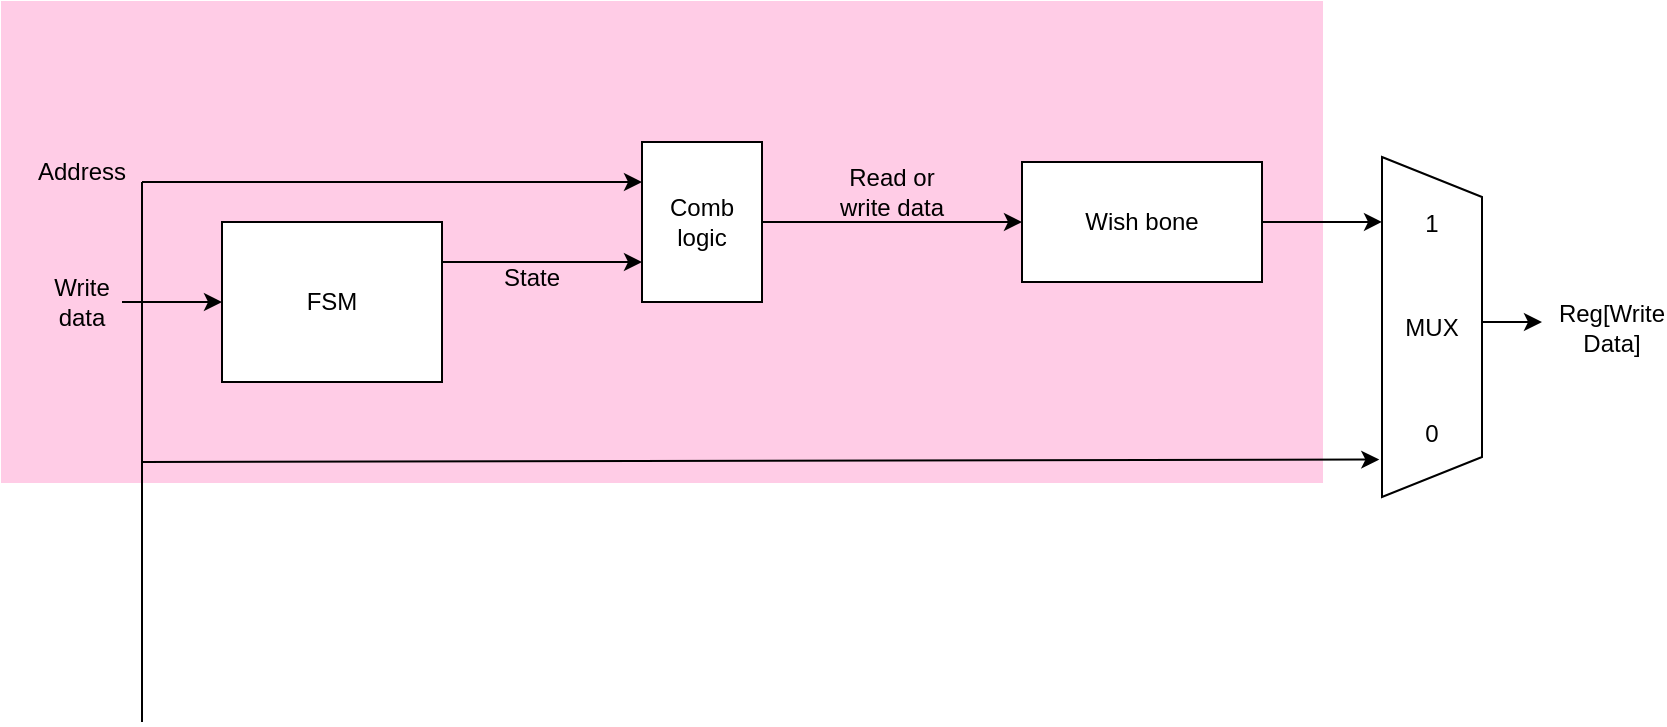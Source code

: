 <mxfile version="24.5.5" type="github">
  <diagram name="Page-1" id="md8SmpztBAXeXUs2XrLH">
    <mxGraphModel dx="1229" dy="497" grid="1" gridSize="10" guides="1" tooltips="1" connect="1" arrows="1" fold="1" page="1" pageScale="1" pageWidth="850" pageHeight="1100" math="0" shadow="0">
      <root>
        <mxCell id="0" />
        <mxCell id="1" parent="0" />
        <mxCell id="D04FGHXcS4jqbybdASdp-13" value="" style="rounded=0;whiteSpace=wrap;html=1;fillColor=#FFCCE6;strokeColor=#FFCCE6;" vertex="1" parent="1">
          <mxGeometry x="50" y="410" width="660" height="240" as="geometry" />
        </mxCell>
        <mxCell id="S8ehygpVV9xDFGkFOboY-1" value="FSM" style="rounded=0;whiteSpace=wrap;html=1;" parent="1" vertex="1">
          <mxGeometry x="160" y="520" width="110" height="80" as="geometry" />
        </mxCell>
        <mxCell id="S8ehygpVV9xDFGkFOboY-2" value="" style="endArrow=classic;html=1;rounded=0;" parent="1" edge="1">
          <mxGeometry width="50" height="50" relative="1" as="geometry">
            <mxPoint x="110" y="560" as="sourcePoint" />
            <mxPoint x="160" y="560" as="targetPoint" />
          </mxGeometry>
        </mxCell>
        <mxCell id="S8ehygpVV9xDFGkFOboY-3" value="&lt;p style=&quot;line-height: 120%;&quot;&gt;Write data&lt;/p&gt;" style="text;html=1;align=center;verticalAlign=middle;whiteSpace=wrap;rounded=0;" parent="1" vertex="1">
          <mxGeometry x="70" y="545" width="40" height="30" as="geometry" />
        </mxCell>
        <mxCell id="D04FGHXcS4jqbybdASdp-1" value="&lt;div&gt;Comb&lt;/div&gt;&lt;div&gt;logic&lt;/div&gt;" style="rounded=0;whiteSpace=wrap;html=1;" vertex="1" parent="1">
          <mxGeometry x="370" y="480" width="60" height="80" as="geometry" />
        </mxCell>
        <mxCell id="D04FGHXcS4jqbybdASdp-2" value="" style="endArrow=classic;html=1;rounded=0;entryX=0;entryY=0.75;entryDx=0;entryDy=0;" edge="1" parent="1" target="D04FGHXcS4jqbybdASdp-1">
          <mxGeometry width="50" height="50" relative="1" as="geometry">
            <mxPoint x="270" y="540" as="sourcePoint" />
            <mxPoint x="320" y="490" as="targetPoint" />
          </mxGeometry>
        </mxCell>
        <mxCell id="D04FGHXcS4jqbybdASdp-3" value="" style="endArrow=classic;html=1;rounded=0;entryX=0;entryY=0.25;entryDx=0;entryDy=0;" edge="1" parent="1" target="D04FGHXcS4jqbybdASdp-1">
          <mxGeometry width="50" height="50" relative="1" as="geometry">
            <mxPoint x="120" y="500" as="sourcePoint" />
            <mxPoint x="260" y="450" as="targetPoint" />
          </mxGeometry>
        </mxCell>
        <mxCell id="D04FGHXcS4jqbybdASdp-4" value="Address" style="text;html=1;align=center;verticalAlign=middle;whiteSpace=wrap;rounded=0;" vertex="1" parent="1">
          <mxGeometry x="60" y="480" width="60" height="30" as="geometry" />
        </mxCell>
        <mxCell id="D04FGHXcS4jqbybdASdp-5" value="State" style="text;html=1;align=center;verticalAlign=middle;whiteSpace=wrap;rounded=0;" vertex="1" parent="1">
          <mxGeometry x="290" y="535" width="50" height="25" as="geometry" />
        </mxCell>
        <mxCell id="D04FGHXcS4jqbybdASdp-6" value="" style="endArrow=classic;html=1;rounded=0;" edge="1" parent="1">
          <mxGeometry width="50" height="50" relative="1" as="geometry">
            <mxPoint x="430" y="520" as="sourcePoint" />
            <mxPoint x="560" y="520" as="targetPoint" />
          </mxGeometry>
        </mxCell>
        <mxCell id="D04FGHXcS4jqbybdASdp-7" value="Wish bone" style="rounded=0;whiteSpace=wrap;html=1;" vertex="1" parent="1">
          <mxGeometry x="560" y="490" width="120" height="60" as="geometry" />
        </mxCell>
        <mxCell id="D04FGHXcS4jqbybdASdp-8" value="" style="shape=trapezoid;perimeter=trapezoidPerimeter;whiteSpace=wrap;html=1;fixedSize=1;rotation=90;" vertex="1" parent="1">
          <mxGeometry x="680" y="547.5" width="170" height="50" as="geometry" />
        </mxCell>
        <mxCell id="D04FGHXcS4jqbybdASdp-9" value="" style="endArrow=classic;html=1;rounded=0;entryX=0.191;entryY=1;entryDx=0;entryDy=0;entryPerimeter=0;" edge="1" parent="1" target="D04FGHXcS4jqbybdASdp-8">
          <mxGeometry width="50" height="50" relative="1" as="geometry">
            <mxPoint x="680" y="520" as="sourcePoint" />
            <mxPoint x="730" y="520" as="targetPoint" />
          </mxGeometry>
        </mxCell>
        <mxCell id="D04FGHXcS4jqbybdASdp-10" value="&lt;p style=&quot;line-height: 120%;&quot;&gt;Read or write data&lt;/p&gt;" style="text;html=1;align=center;verticalAlign=middle;whiteSpace=wrap;rounded=0;" vertex="1" parent="1">
          <mxGeometry x="460" y="490" width="70" height="30" as="geometry" />
        </mxCell>
        <mxCell id="D04FGHXcS4jqbybdASdp-11" value="&lt;p style=&quot;line-height: 120%;&quot;&gt;1&lt;/p&gt;&lt;p style=&quot;line-height: 120%;&quot;&gt;&lt;span style=&quot;background-color: initial;&quot;&gt;&lt;br&gt;&lt;/span&gt;&lt;/p&gt;&lt;p style=&quot;line-height: 120%;&quot;&gt;&lt;span style=&quot;background-color: initial;&quot;&gt;MUX&lt;/span&gt;&lt;br&gt;&lt;/p&gt;&lt;p style=&quot;line-height: 120%;&quot;&gt;&lt;span style=&quot;background-color: initial;&quot;&gt;&lt;br&gt;&lt;/span&gt;&lt;/p&gt;&lt;p style=&quot;line-height: 120%;&quot;&gt;&lt;span style=&quot;background-color: initial;&quot;&gt;0&lt;/span&gt;&lt;/p&gt;" style="text;html=1;align=center;verticalAlign=middle;whiteSpace=wrap;rounded=0;" vertex="1" parent="1">
          <mxGeometry x="745" y="500" width="40" height="145" as="geometry" />
        </mxCell>
        <mxCell id="D04FGHXcS4jqbybdASdp-14" value="" style="endArrow=none;html=1;rounded=0;" edge="1" parent="1">
          <mxGeometry width="50" height="50" relative="1" as="geometry">
            <mxPoint x="120" y="770" as="sourcePoint" />
            <mxPoint x="120" y="500" as="targetPoint" />
          </mxGeometry>
        </mxCell>
        <mxCell id="D04FGHXcS4jqbybdASdp-17" value="" style="endArrow=classic;html=1;rounded=0;entryX=0.89;entryY=1.027;entryDx=0;entryDy=0;entryPerimeter=0;" edge="1" parent="1" target="D04FGHXcS4jqbybdASdp-8">
          <mxGeometry width="50" height="50" relative="1" as="geometry">
            <mxPoint x="120" y="640" as="sourcePoint" />
            <mxPoint x="170" y="590" as="targetPoint" />
          </mxGeometry>
        </mxCell>
        <mxCell id="D04FGHXcS4jqbybdASdp-18" value="" style="endArrow=classic;html=1;rounded=0;" edge="1" parent="1">
          <mxGeometry width="50" height="50" relative="1" as="geometry">
            <mxPoint x="790" y="570" as="sourcePoint" />
            <mxPoint x="820" y="570" as="targetPoint" />
          </mxGeometry>
        </mxCell>
        <mxCell id="D04FGHXcS4jqbybdASdp-19" value="Reg[Write Data]" style="text;html=1;align=center;verticalAlign=middle;whiteSpace=wrap;rounded=0;" vertex="1" parent="1">
          <mxGeometry x="840" y="560" width="30" height="25" as="geometry" />
        </mxCell>
      </root>
    </mxGraphModel>
  </diagram>
</mxfile>
